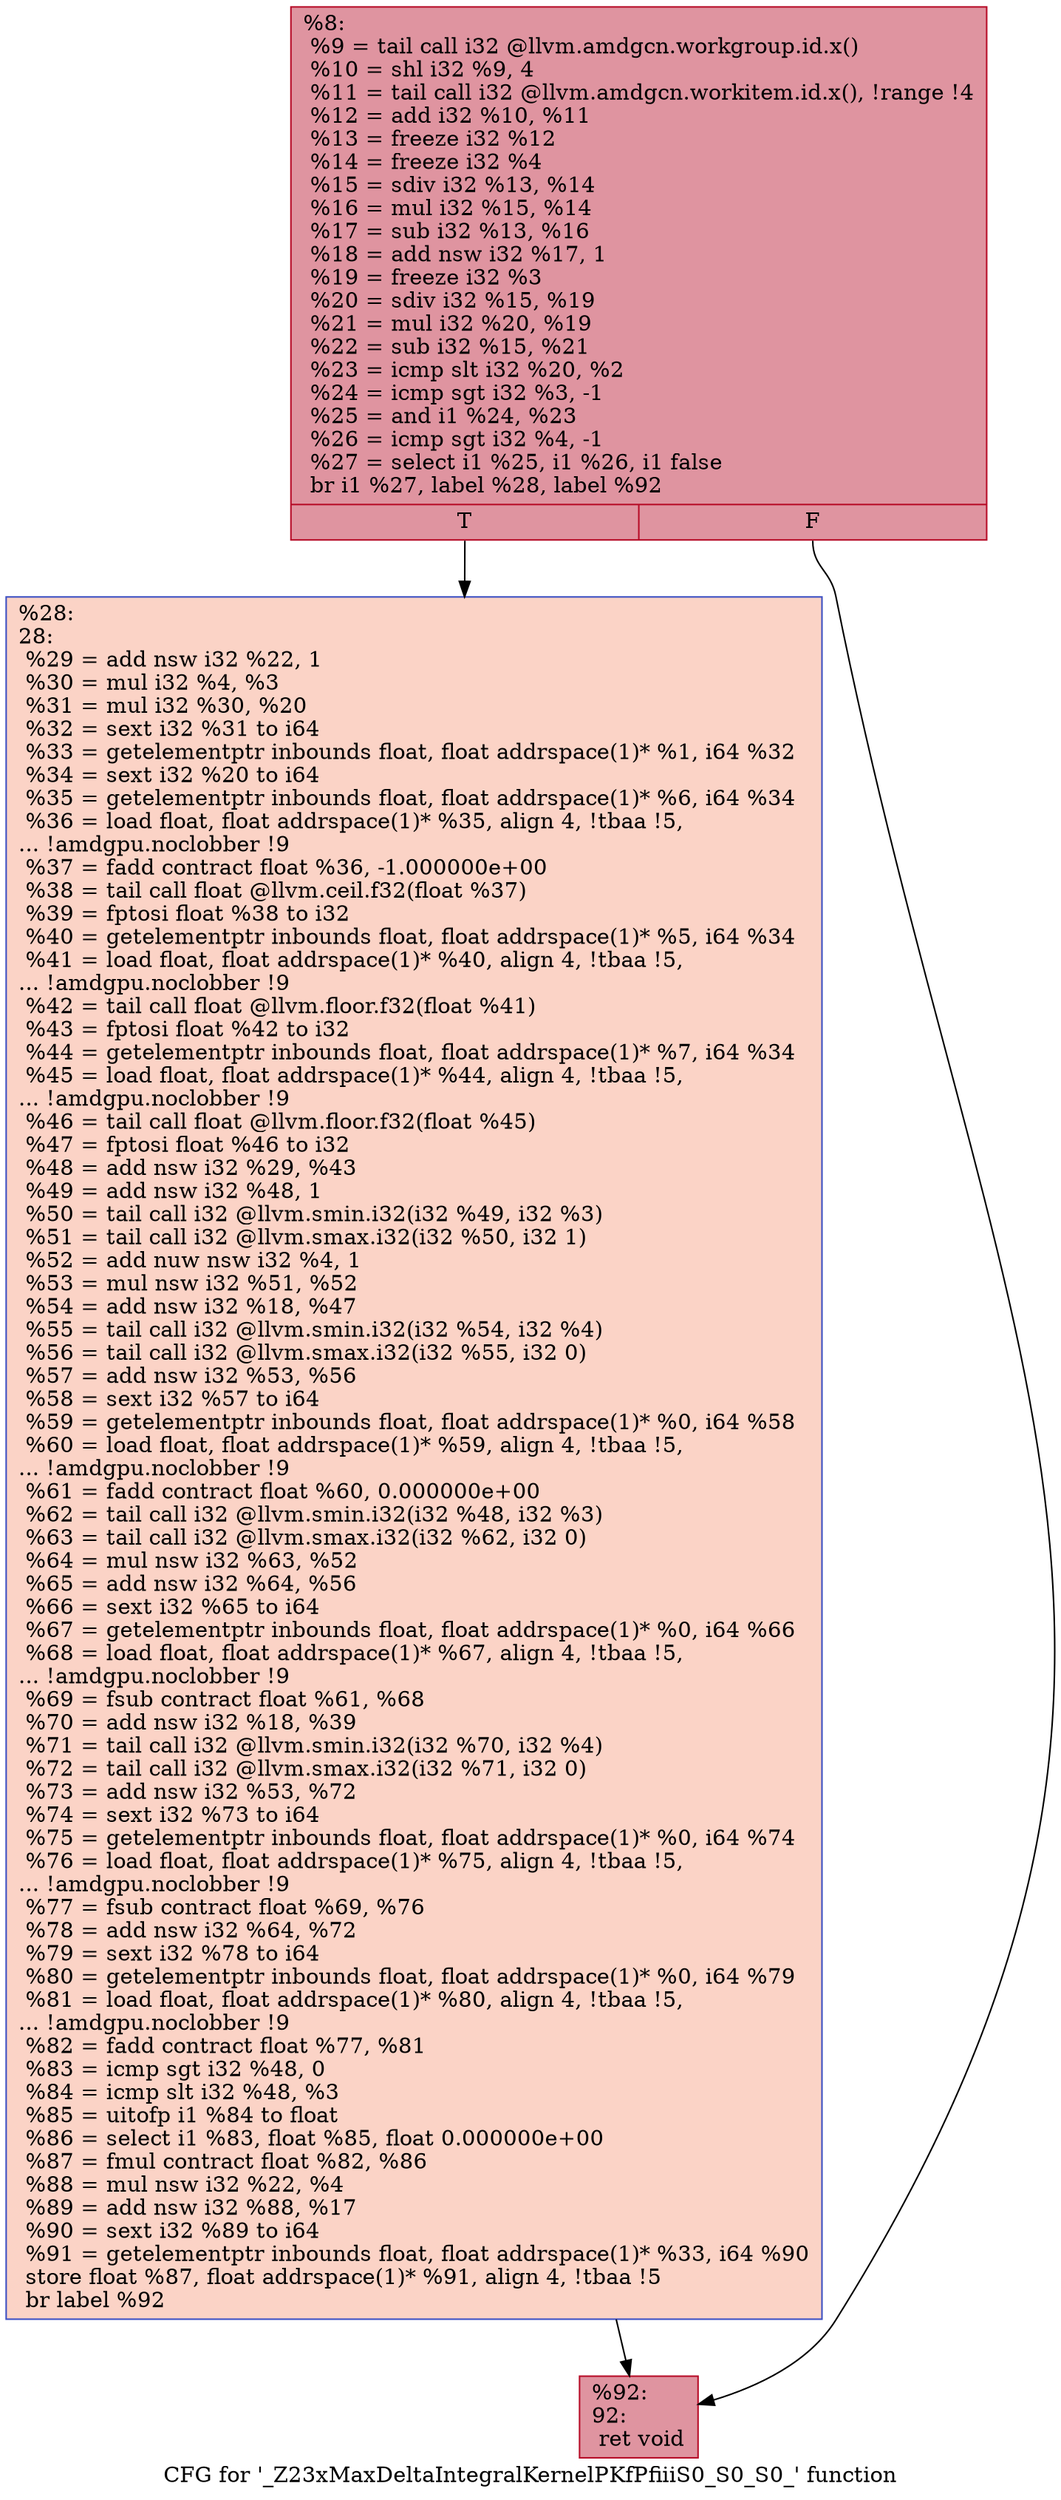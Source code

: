 digraph "CFG for '_Z23xMaxDeltaIntegralKernelPKfPfiiiS0_S0_S0_' function" {
	label="CFG for '_Z23xMaxDeltaIntegralKernelPKfPfiiiS0_S0_S0_' function";

	Node0x4611e90 [shape=record,color="#b70d28ff", style=filled, fillcolor="#b70d2870",label="{%8:\l  %9 = tail call i32 @llvm.amdgcn.workgroup.id.x()\l  %10 = shl i32 %9, 4\l  %11 = tail call i32 @llvm.amdgcn.workitem.id.x(), !range !4\l  %12 = add i32 %10, %11\l  %13 = freeze i32 %12\l  %14 = freeze i32 %4\l  %15 = sdiv i32 %13, %14\l  %16 = mul i32 %15, %14\l  %17 = sub i32 %13, %16\l  %18 = add nsw i32 %17, 1\l  %19 = freeze i32 %3\l  %20 = sdiv i32 %15, %19\l  %21 = mul i32 %20, %19\l  %22 = sub i32 %15, %21\l  %23 = icmp slt i32 %20, %2\l  %24 = icmp sgt i32 %3, -1\l  %25 = and i1 %24, %23\l  %26 = icmp sgt i32 %4, -1\l  %27 = select i1 %25, i1 %26, i1 false\l  br i1 %27, label %28, label %92\l|{<s0>T|<s1>F}}"];
	Node0x4611e90:s0 -> Node0x4613ef0;
	Node0x4611e90:s1 -> Node0x4613f80;
	Node0x4613ef0 [shape=record,color="#3d50c3ff", style=filled, fillcolor="#f59c7d70",label="{%28:\l28:                                               \l  %29 = add nsw i32 %22, 1\l  %30 = mul i32 %4, %3\l  %31 = mul i32 %30, %20\l  %32 = sext i32 %31 to i64\l  %33 = getelementptr inbounds float, float addrspace(1)* %1, i64 %32\l  %34 = sext i32 %20 to i64\l  %35 = getelementptr inbounds float, float addrspace(1)* %6, i64 %34\l  %36 = load float, float addrspace(1)* %35, align 4, !tbaa !5,\l... !amdgpu.noclobber !9\l  %37 = fadd contract float %36, -1.000000e+00\l  %38 = tail call float @llvm.ceil.f32(float %37)\l  %39 = fptosi float %38 to i32\l  %40 = getelementptr inbounds float, float addrspace(1)* %5, i64 %34\l  %41 = load float, float addrspace(1)* %40, align 4, !tbaa !5,\l... !amdgpu.noclobber !9\l  %42 = tail call float @llvm.floor.f32(float %41)\l  %43 = fptosi float %42 to i32\l  %44 = getelementptr inbounds float, float addrspace(1)* %7, i64 %34\l  %45 = load float, float addrspace(1)* %44, align 4, !tbaa !5,\l... !amdgpu.noclobber !9\l  %46 = tail call float @llvm.floor.f32(float %45)\l  %47 = fptosi float %46 to i32\l  %48 = add nsw i32 %29, %43\l  %49 = add nsw i32 %48, 1\l  %50 = tail call i32 @llvm.smin.i32(i32 %49, i32 %3)\l  %51 = tail call i32 @llvm.smax.i32(i32 %50, i32 1)\l  %52 = add nuw nsw i32 %4, 1\l  %53 = mul nsw i32 %51, %52\l  %54 = add nsw i32 %18, %47\l  %55 = tail call i32 @llvm.smin.i32(i32 %54, i32 %4)\l  %56 = tail call i32 @llvm.smax.i32(i32 %55, i32 0)\l  %57 = add nsw i32 %53, %56\l  %58 = sext i32 %57 to i64\l  %59 = getelementptr inbounds float, float addrspace(1)* %0, i64 %58\l  %60 = load float, float addrspace(1)* %59, align 4, !tbaa !5,\l... !amdgpu.noclobber !9\l  %61 = fadd contract float %60, 0.000000e+00\l  %62 = tail call i32 @llvm.smin.i32(i32 %48, i32 %3)\l  %63 = tail call i32 @llvm.smax.i32(i32 %62, i32 0)\l  %64 = mul nsw i32 %63, %52\l  %65 = add nsw i32 %64, %56\l  %66 = sext i32 %65 to i64\l  %67 = getelementptr inbounds float, float addrspace(1)* %0, i64 %66\l  %68 = load float, float addrspace(1)* %67, align 4, !tbaa !5,\l... !amdgpu.noclobber !9\l  %69 = fsub contract float %61, %68\l  %70 = add nsw i32 %18, %39\l  %71 = tail call i32 @llvm.smin.i32(i32 %70, i32 %4)\l  %72 = tail call i32 @llvm.smax.i32(i32 %71, i32 0)\l  %73 = add nsw i32 %53, %72\l  %74 = sext i32 %73 to i64\l  %75 = getelementptr inbounds float, float addrspace(1)* %0, i64 %74\l  %76 = load float, float addrspace(1)* %75, align 4, !tbaa !5,\l... !amdgpu.noclobber !9\l  %77 = fsub contract float %69, %76\l  %78 = add nsw i32 %64, %72\l  %79 = sext i32 %78 to i64\l  %80 = getelementptr inbounds float, float addrspace(1)* %0, i64 %79\l  %81 = load float, float addrspace(1)* %80, align 4, !tbaa !5,\l... !amdgpu.noclobber !9\l  %82 = fadd contract float %77, %81\l  %83 = icmp sgt i32 %48, 0\l  %84 = icmp slt i32 %48, %3\l  %85 = uitofp i1 %84 to float\l  %86 = select i1 %83, float %85, float 0.000000e+00\l  %87 = fmul contract float %82, %86\l  %88 = mul nsw i32 %22, %4\l  %89 = add nsw i32 %88, %17\l  %90 = sext i32 %89 to i64\l  %91 = getelementptr inbounds float, float addrspace(1)* %33, i64 %90\l  store float %87, float addrspace(1)* %91, align 4, !tbaa !5\l  br label %92\l}"];
	Node0x4613ef0 -> Node0x4613f80;
	Node0x4613f80 [shape=record,color="#b70d28ff", style=filled, fillcolor="#b70d2870",label="{%92:\l92:                                               \l  ret void\l}"];
}
